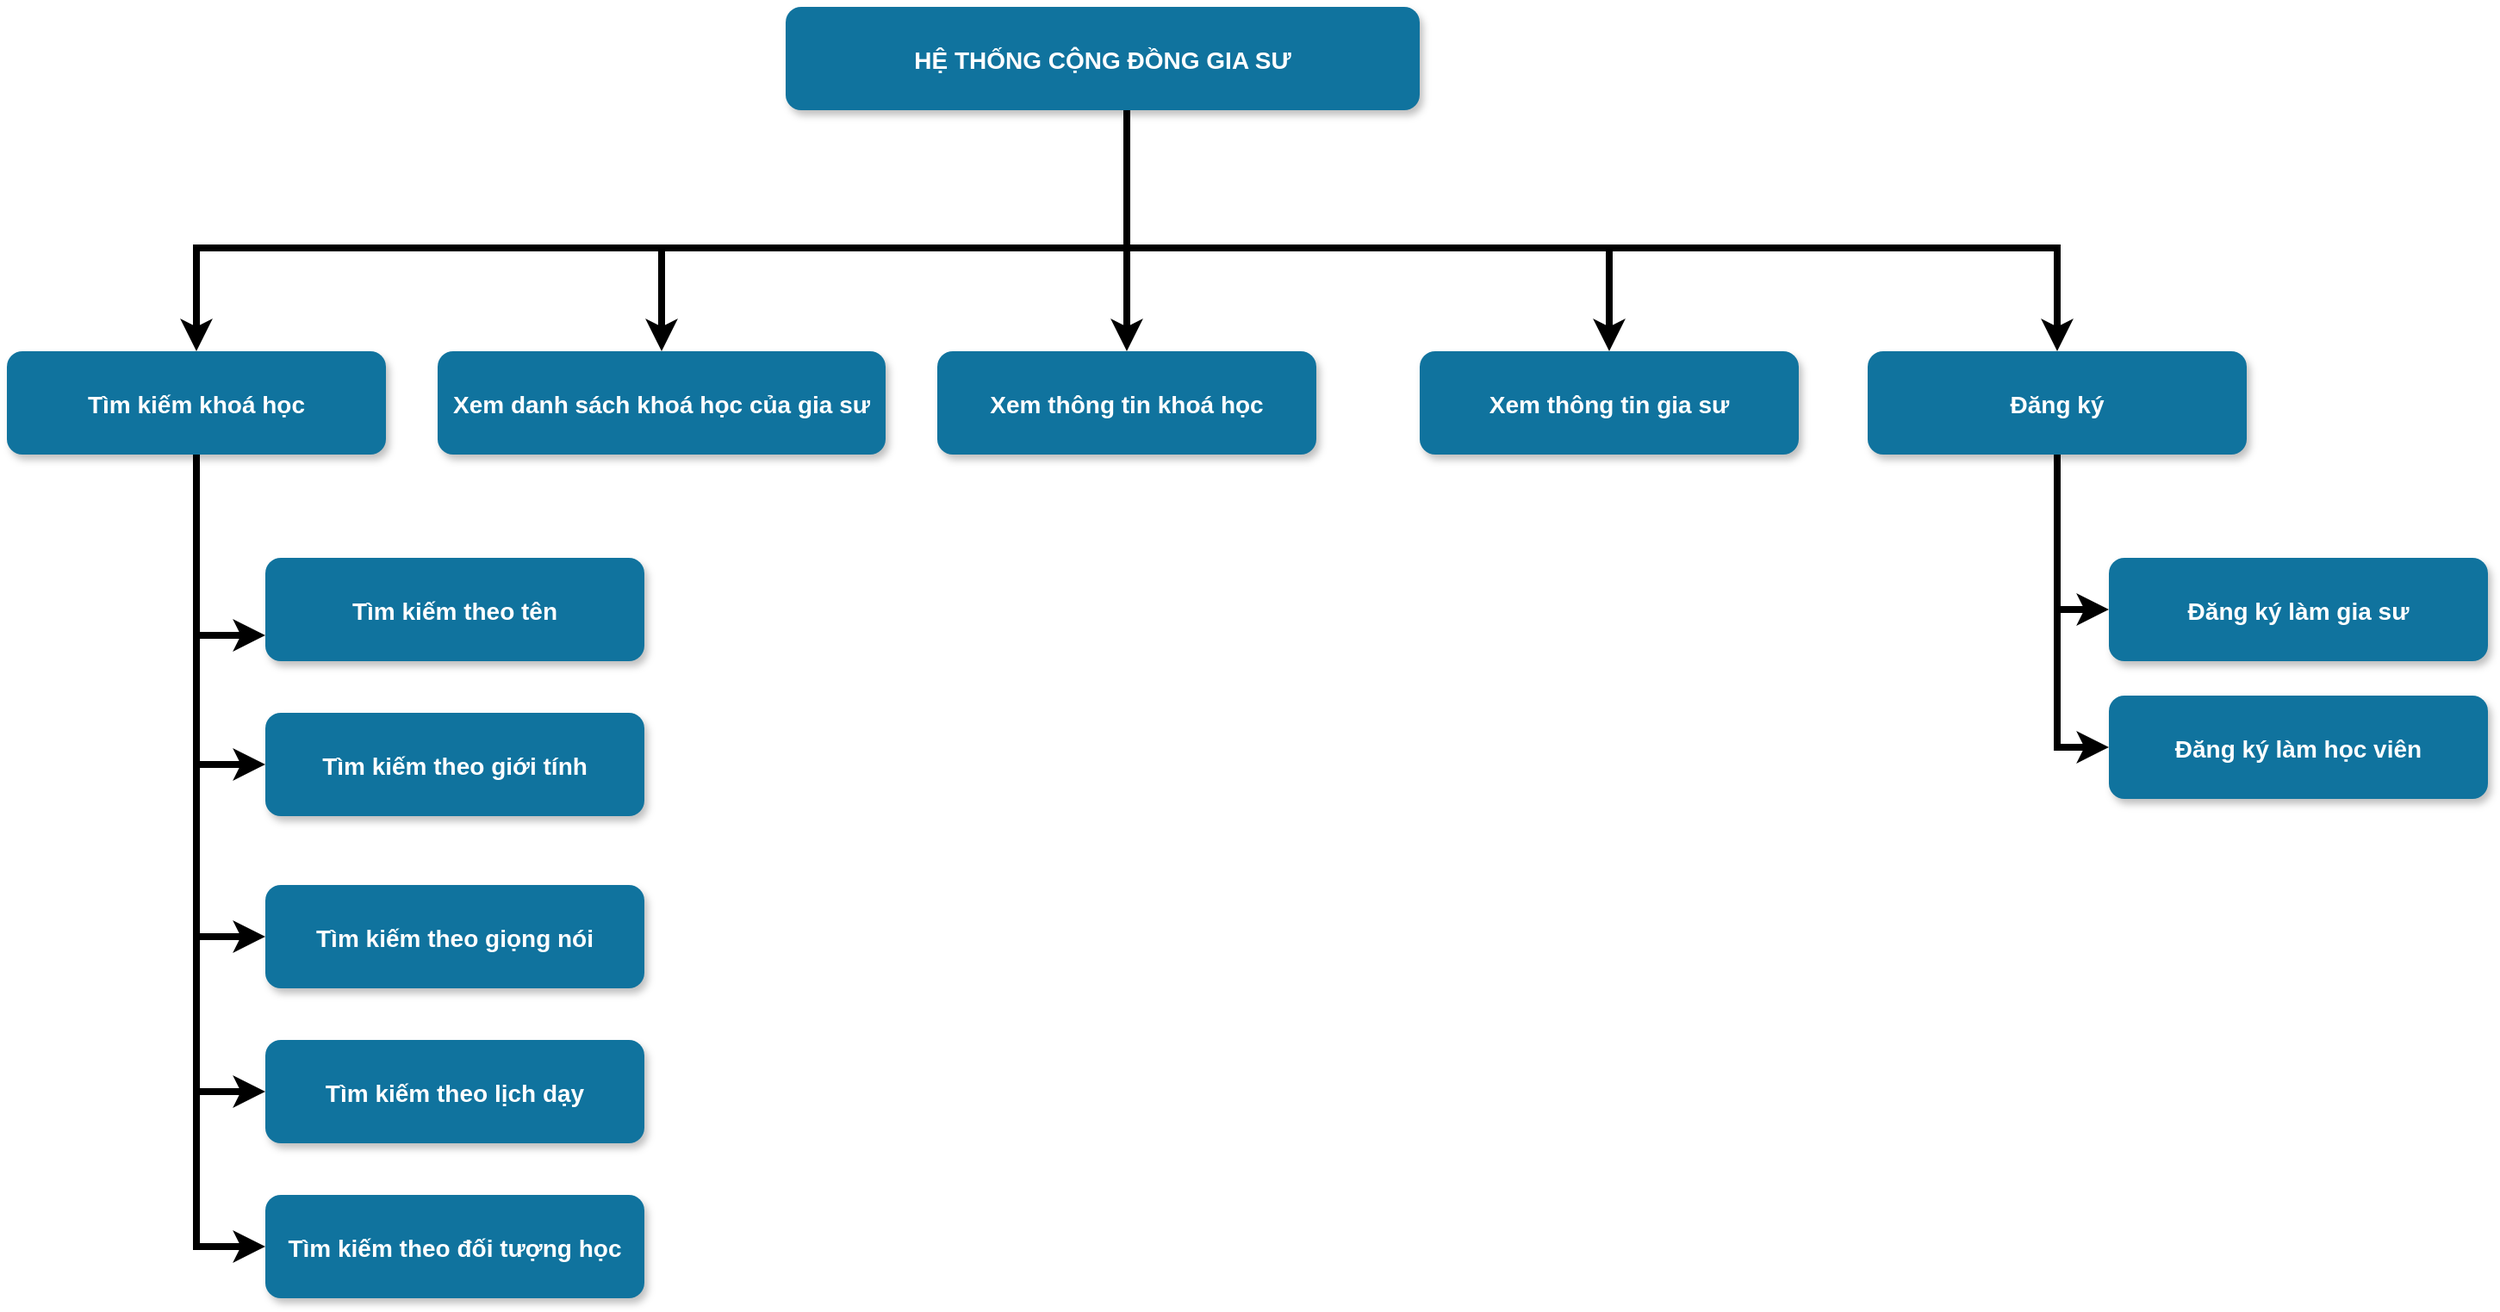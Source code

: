 <mxfile version="13.7.9" type="device"><diagram name="Page-1" id="97916047-d0de-89f5-080d-49f4d83e522f"><mxGraphModel dx="550" dy="361" grid="1" gridSize="10" guides="1" tooltips="1" connect="1" arrows="1" fold="1" page="1" pageScale="1.5" pageWidth="1169" pageHeight="827" background="#ffffff" math="0" shadow="0"><root><mxCell id="0"/><mxCell id="1" parent="0"/><mxCell id="RI7bxYRMj3Xq6XQAw51B-78" style="edgeStyle=orthogonalEdgeStyle;rounded=0;orthogonalLoop=1;jettySize=auto;html=1;strokeWidth=4;" parent="1" source="2" target="RI7bxYRMj3Xq6XQAw51B-75" edge="1"><mxGeometry relative="1" as="geometry"><Array as="points"><mxPoint x="750" y="300"/><mxPoint x="210" y="300"/></Array></mxGeometry></mxCell><mxCell id="RI7bxYRMj3Xq6XQAw51B-79" style="edgeStyle=orthogonalEdgeStyle;rounded=0;orthogonalLoop=1;jettySize=auto;html=1;strokeWidth=4;" parent="1" source="2" target="RI7bxYRMj3Xq6XQAw51B-76" edge="1"><mxGeometry relative="1" as="geometry"><Array as="points"><mxPoint x="750" y="240"/><mxPoint x="750" y="240"/></Array></mxGeometry></mxCell><mxCell id="RI7bxYRMj3Xq6XQAw51B-81" style="edgeStyle=orthogonalEdgeStyle;rounded=0;orthogonalLoop=1;jettySize=auto;html=1;strokeColor=#000000;strokeWidth=4;" parent="1" source="2" target="RI7bxYRMj3Xq6XQAw51B-77" edge="1"><mxGeometry relative="1" as="geometry"><Array as="points"><mxPoint x="750" y="300"/><mxPoint x="1030" y="300"/></Array></mxGeometry></mxCell><mxCell id="RI7bxYRMj3Xq6XQAw51B-96" style="edgeStyle=orthogonalEdgeStyle;rounded=0;orthogonalLoop=1;jettySize=auto;html=1;entryX=0.5;entryY=0;entryDx=0;entryDy=0;strokeColor=#000000;strokeWidth=4;" parent="1" source="2" target="3" edge="1"><mxGeometry relative="1" as="geometry"><Array as="points"><mxPoint x="750" y="300"/><mxPoint x="480" y="300"/></Array></mxGeometry></mxCell><mxCell id="LrQebueIZnAjuG-5apVp-6" style="edgeStyle=orthogonalEdgeStyle;rounded=0;orthogonalLoop=1;jettySize=auto;html=1;strokeWidth=4;" edge="1" parent="1" source="2" target="LrQebueIZnAjuG-5apVp-3"><mxGeometry relative="1" as="geometry"><Array as="points"><mxPoint x="750" y="300"/><mxPoint x="1290" y="300"/></Array></mxGeometry></mxCell><mxCell id="2" value="HỆ THỐNG CỘNG ĐỒNG GIA SƯ" style="rounded=1;fillColor=#10739E;strokeColor=none;shadow=1;gradientColor=none;fontStyle=1;fontColor=#FFFFFF;fontSize=14;" parent="1" vertex="1"><mxGeometry x="552" y="160" width="368" height="60" as="geometry"/></mxCell><mxCell id="3" value="Xem danh sách khoá học của gia sư" style="rounded=1;fillColor=#10739E;strokeColor=none;shadow=1;gradientColor=none;fontStyle=1;fontColor=#FFFFFF;fontSize=14;" parent="1" vertex="1"><mxGeometry x="350" y="360" width="260" height="60" as="geometry"/></mxCell><mxCell id="RI7bxYRMj3Xq6XQAw51B-91" style="edgeStyle=orthogonalEdgeStyle;rounded=0;orthogonalLoop=1;jettySize=auto;html=1;entryX=0;entryY=0.75;entryDx=0;entryDy=0;strokeColor=#000000;strokeWidth=4;" parent="1" source="RI7bxYRMj3Xq6XQAw51B-75" target="RI7bxYRMj3Xq6XQAw51B-83" edge="1"><mxGeometry relative="1" as="geometry"><Array as="points"><mxPoint x="210" y="525"/></Array></mxGeometry></mxCell><mxCell id="RI7bxYRMj3Xq6XQAw51B-92" style="edgeStyle=orthogonalEdgeStyle;rounded=0;orthogonalLoop=1;jettySize=auto;html=1;entryX=0;entryY=0.5;entryDx=0;entryDy=0;strokeColor=#000000;strokeWidth=4;" parent="1" source="RI7bxYRMj3Xq6XQAw51B-75" target="RI7bxYRMj3Xq6XQAw51B-86" edge="1"><mxGeometry relative="1" as="geometry"/></mxCell><mxCell id="RI7bxYRMj3Xq6XQAw51B-93" style="edgeStyle=orthogonalEdgeStyle;rounded=0;orthogonalLoop=1;jettySize=auto;html=1;entryX=0;entryY=0.5;entryDx=0;entryDy=0;strokeColor=#000000;strokeWidth=4;" parent="1" source="RI7bxYRMj3Xq6XQAw51B-75" target="RI7bxYRMj3Xq6XQAw51B-87" edge="1"><mxGeometry relative="1" as="geometry"/></mxCell><mxCell id="RI7bxYRMj3Xq6XQAw51B-94" style="edgeStyle=orthogonalEdgeStyle;rounded=0;orthogonalLoop=1;jettySize=auto;html=1;entryX=0;entryY=0.5;entryDx=0;entryDy=0;strokeColor=#000000;strokeWidth=4;" parent="1" source="RI7bxYRMj3Xq6XQAw51B-75" target="RI7bxYRMj3Xq6XQAw51B-88" edge="1"><mxGeometry relative="1" as="geometry"/></mxCell><mxCell id="RI7bxYRMj3Xq6XQAw51B-95" style="edgeStyle=orthogonalEdgeStyle;rounded=0;orthogonalLoop=1;jettySize=auto;html=1;entryX=0;entryY=0.5;entryDx=0;entryDy=0;strokeColor=#000000;strokeWidth=4;" parent="1" source="RI7bxYRMj3Xq6XQAw51B-75" target="RI7bxYRMj3Xq6XQAw51B-89" edge="1"><mxGeometry relative="1" as="geometry"/></mxCell><mxCell id="RI7bxYRMj3Xq6XQAw51B-75" value="Tìm kiếm khoá học" style="rounded=1;fillColor=#10739E;strokeColor=none;shadow=1;gradientColor=none;fontStyle=1;fontColor=#FFFFFF;fontSize=14;" parent="1" vertex="1"><mxGeometry x="100" y="360" width="220" height="60" as="geometry"/></mxCell><mxCell id="RI7bxYRMj3Xq6XQAw51B-76" value="Xem thông tin khoá học" style="rounded=1;fillColor=#10739E;strokeColor=none;shadow=1;gradientColor=none;fontStyle=1;fontColor=#FFFFFF;fontSize=14;" parent="1" vertex="1"><mxGeometry x="640" y="360" width="220" height="60" as="geometry"/></mxCell><mxCell id="RI7bxYRMj3Xq6XQAw51B-77" value="Xem thông tin gia sư" style="rounded=1;fillColor=#10739E;strokeColor=none;shadow=1;gradientColor=none;fontStyle=1;fontColor=#FFFFFF;fontSize=14;" parent="1" vertex="1"><mxGeometry x="920" y="360" width="220" height="60" as="geometry"/></mxCell><mxCell id="RI7bxYRMj3Xq6XQAw51B-83" value="Tìm kiếm theo tên" style="rounded=1;fillColor=#10739E;strokeColor=none;shadow=1;gradientColor=none;fontStyle=1;fontColor=#FFFFFF;fontSize=14;" parent="1" vertex="1"><mxGeometry x="250" y="480" width="220" height="60" as="geometry"/></mxCell><mxCell id="RI7bxYRMj3Xq6XQAw51B-86" value="Tìm kiếm theo giới tính" style="rounded=1;fillColor=#10739E;strokeColor=none;shadow=1;gradientColor=none;fontStyle=1;fontColor=#FFFFFF;fontSize=14;" parent="1" vertex="1"><mxGeometry x="250" y="570" width="220" height="60" as="geometry"/></mxCell><mxCell id="RI7bxYRMj3Xq6XQAw51B-87" value="Tìm kiếm theo giọng nói" style="rounded=1;fillColor=#10739E;strokeColor=none;shadow=1;gradientColor=none;fontStyle=1;fontColor=#FFFFFF;fontSize=14;" parent="1" vertex="1"><mxGeometry x="250" y="670" width="220" height="60" as="geometry"/></mxCell><mxCell id="RI7bxYRMj3Xq6XQAw51B-88" value="Tìm kiếm theo lịch dạy" style="rounded=1;fillColor=#10739E;strokeColor=none;shadow=1;gradientColor=none;fontStyle=1;fontColor=#FFFFFF;fontSize=14;" parent="1" vertex="1"><mxGeometry x="250" y="760" width="220" height="60" as="geometry"/></mxCell><mxCell id="RI7bxYRMj3Xq6XQAw51B-89" value="Tìm kiếm theo đối tượng học" style="rounded=1;fillColor=#10739E;strokeColor=none;shadow=1;gradientColor=none;fontStyle=1;fontColor=#FFFFFF;fontSize=14;" parent="1" vertex="1"><mxGeometry x="250" y="850" width="220" height="60" as="geometry"/></mxCell><mxCell id="LrQebueIZnAjuG-5apVp-8" style="edgeStyle=orthogonalEdgeStyle;rounded=0;orthogonalLoop=1;jettySize=auto;html=1;entryX=0;entryY=0.5;entryDx=0;entryDy=0;strokeWidth=4;" edge="1" parent="1" source="LrQebueIZnAjuG-5apVp-3" target="LrQebueIZnAjuG-5apVp-5"><mxGeometry relative="1" as="geometry"/></mxCell><mxCell id="LrQebueIZnAjuG-5apVp-9" style="edgeStyle=orthogonalEdgeStyle;rounded=0;orthogonalLoop=1;jettySize=auto;html=1;entryX=0;entryY=0.5;entryDx=0;entryDy=0;strokeWidth=4;" edge="1" parent="1" source="LrQebueIZnAjuG-5apVp-3" target="LrQebueIZnAjuG-5apVp-4"><mxGeometry relative="1" as="geometry"/></mxCell><mxCell id="LrQebueIZnAjuG-5apVp-3" value="Đăng ký" style="rounded=1;fillColor=#10739E;strokeColor=none;shadow=1;gradientColor=none;fontStyle=1;fontColor=#FFFFFF;fontSize=14;" vertex="1" parent="1"><mxGeometry x="1180" y="360" width="220" height="60" as="geometry"/></mxCell><mxCell id="LrQebueIZnAjuG-5apVp-4" value="Đăng ký làm học viên" style="rounded=1;fillColor=#10739E;strokeColor=none;shadow=1;gradientColor=none;fontStyle=1;fontColor=#FFFFFF;fontSize=14;" vertex="1" parent="1"><mxGeometry x="1320" y="560" width="220" height="60" as="geometry"/></mxCell><mxCell id="LrQebueIZnAjuG-5apVp-5" value="Đăng ký làm gia sư" style="rounded=1;fillColor=#10739E;strokeColor=none;shadow=1;gradientColor=none;fontStyle=1;fontColor=#FFFFFF;fontSize=14;" vertex="1" parent="1"><mxGeometry x="1320" y="480" width="220" height="60" as="geometry"/></mxCell></root></mxGraphModel></diagram></mxfile>